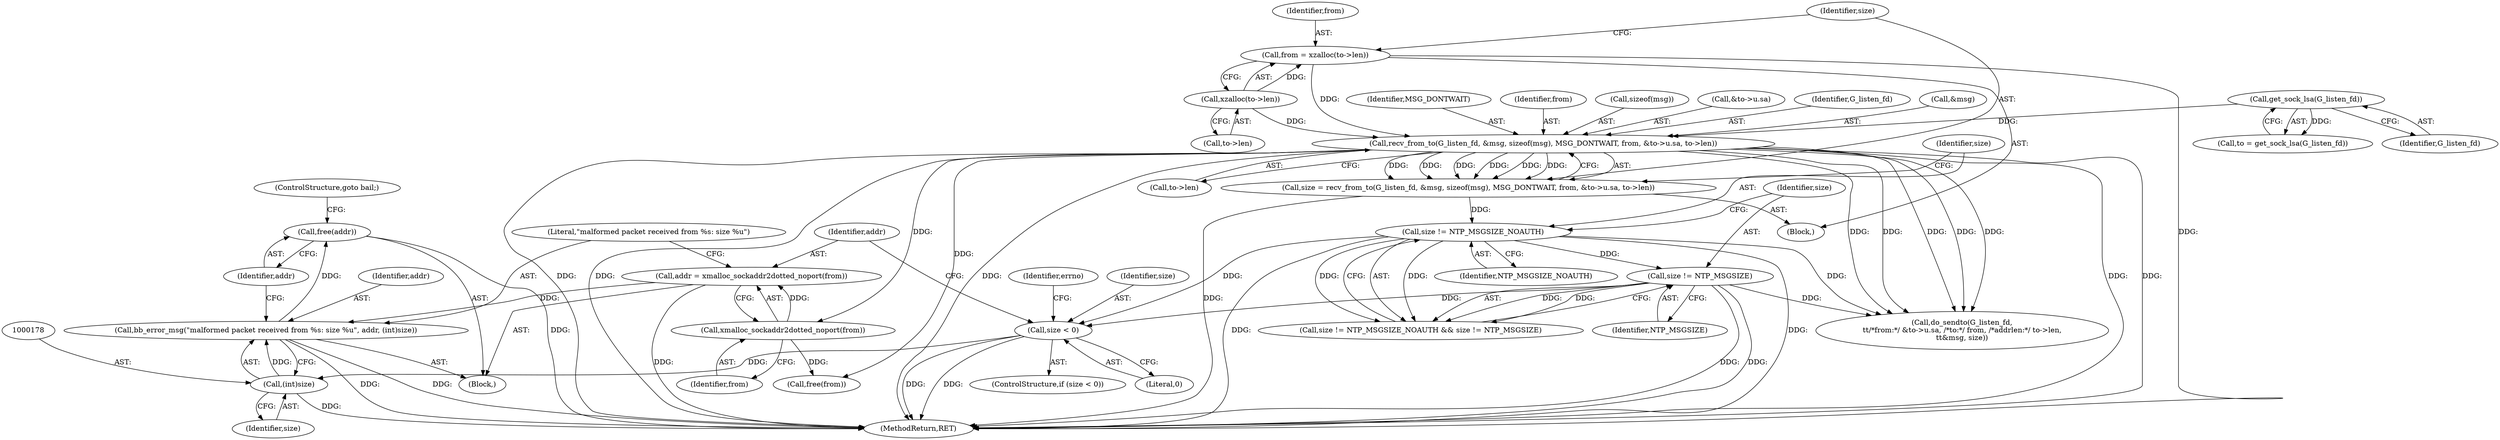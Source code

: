 digraph "0_busybox_150dc7a2b483b8338a3e185c478b4b23ee884e71@API" {
"1000180" [label="(Call,free(addr))"];
"1000174" [label="(Call,bb_error_msg(\"malformed packet received from %s: size %u\", addr, (int)size))"];
"1000170" [label="(Call,addr = xmalloc_sockaddr2dotted_noport(from))"];
"1000172" [label="(Call,xmalloc_sockaddr2dotted_noport(from))"];
"1000131" [label="(Call,recv_from_to(G_listen_fd, &msg, sizeof(msg), MSG_DONTWAIT, from, &to->u.sa, to->len))"];
"1000121" [label="(Call,get_sock_lsa(G_listen_fd))"];
"1000123" [label="(Call,from = xzalloc(to->len))"];
"1000125" [label="(Call,xzalloc(to->len))"];
"1000177" [label="(Call,(int)size)"];
"1000159" [label="(Call,size < 0)"];
"1000150" [label="(Call,size != NTP_MSGSIZE_NOAUTH)"];
"1000129" [label="(Call,size = recv_from_to(G_listen_fd, &msg, sizeof(msg), MSG_DONTWAIT, from, &to->u.sa, to->len))"];
"1000153" [label="(Call,size != NTP_MSGSIZE)"];
"1000173" [label="(Identifier,from)"];
"1000133" [label="(Call,&msg)"];
"1000161" [label="(Literal,0)"];
"1000124" [label="(Identifier,from)"];
"1000177" [label="(Call,(int)size)"];
"1000156" [label="(Block,)"];
"1000137" [label="(Identifier,MSG_DONTWAIT)"];
"1000150" [label="(Call,size != NTP_MSGSIZE_NOAUTH)"];
"1000123" [label="(Call,from = xzalloc(to->len))"];
"1000125" [label="(Call,xzalloc(to->len))"];
"1000152" [label="(Identifier,NTP_MSGSIZE_NOAUTH)"];
"1000155" [label="(Identifier,NTP_MSGSIZE)"];
"1000182" [label="(ControlStructure,goto bail;)"];
"1000174" [label="(Call,bb_error_msg(\"malformed packet received from %s: size %u\", addr, (int)size))"];
"1000119" [label="(Call,to = get_sock_lsa(G_listen_fd))"];
"1000159" [label="(Call,size < 0)"];
"1000145" [label="(Call,to->len)"];
"1000129" [label="(Call,size = recv_from_to(G_listen_fd, &msg, sizeof(msg), MSG_DONTWAIT, from, &to->u.sa, to->len))"];
"1000171" [label="(Identifier,addr)"];
"1000138" [label="(Identifier,from)"];
"1000126" [label="(Call,to->len)"];
"1000130" [label="(Identifier,size)"];
"1000176" [label="(Identifier,addr)"];
"1000170" [label="(Call,addr = xmalloc_sockaddr2dotted_noport(from))"];
"1000135" [label="(Call,sizeof(msg))"];
"1000121" [label="(Call,get_sock_lsa(G_listen_fd))"];
"1000112" [label="(Block,)"];
"1000139" [label="(Call,&to->u.sa)"];
"1000175" [label="(Literal,\"malformed packet received from %s: size %u\")"];
"1000158" [label="(ControlStructure,if (size < 0))"];
"1000180" [label="(Call,free(addr))"];
"1000149" [label="(Call,size != NTP_MSGSIZE_NOAUTH && size != NTP_MSGSIZE)"];
"1000153" [label="(Call,size != NTP_MSGSIZE)"];
"1000287" [label="(Call,do_sendto(G_listen_fd,\n\t\t/*from:*/ &to->u.sa, /*to:*/ from, /*addrlen:*/ to->len,\n\t\t&msg, size))"];
"1000132" [label="(Identifier,G_listen_fd)"];
"1000154" [label="(Identifier,size)"];
"1000122" [label="(Identifier,G_listen_fd)"];
"1000305" [label="(Call,free(from))"];
"1000172" [label="(Call,xmalloc_sockaddr2dotted_noport(from))"];
"1000307" [label="(MethodReturn,RET)"];
"1000179" [label="(Identifier,size)"];
"1000160" [label="(Identifier,size)"];
"1000181" [label="(Identifier,addr)"];
"1000131" [label="(Call,recv_from_to(G_listen_fd, &msg, sizeof(msg), MSG_DONTWAIT, from, &to->u.sa, to->len))"];
"1000151" [label="(Identifier,size)"];
"1000165" [label="(Identifier,errno)"];
"1000180" -> "1000156"  [label="AST: "];
"1000180" -> "1000181"  [label="CFG: "];
"1000181" -> "1000180"  [label="AST: "];
"1000182" -> "1000180"  [label="CFG: "];
"1000180" -> "1000307"  [label="DDG: "];
"1000174" -> "1000180"  [label="DDG: "];
"1000174" -> "1000156"  [label="AST: "];
"1000174" -> "1000177"  [label="CFG: "];
"1000175" -> "1000174"  [label="AST: "];
"1000176" -> "1000174"  [label="AST: "];
"1000177" -> "1000174"  [label="AST: "];
"1000181" -> "1000174"  [label="CFG: "];
"1000174" -> "1000307"  [label="DDG: "];
"1000174" -> "1000307"  [label="DDG: "];
"1000170" -> "1000174"  [label="DDG: "];
"1000177" -> "1000174"  [label="DDG: "];
"1000170" -> "1000156"  [label="AST: "];
"1000170" -> "1000172"  [label="CFG: "];
"1000171" -> "1000170"  [label="AST: "];
"1000172" -> "1000170"  [label="AST: "];
"1000175" -> "1000170"  [label="CFG: "];
"1000170" -> "1000307"  [label="DDG: "];
"1000172" -> "1000170"  [label="DDG: "];
"1000172" -> "1000173"  [label="CFG: "];
"1000173" -> "1000172"  [label="AST: "];
"1000131" -> "1000172"  [label="DDG: "];
"1000172" -> "1000305"  [label="DDG: "];
"1000131" -> "1000129"  [label="AST: "];
"1000131" -> "1000145"  [label="CFG: "];
"1000132" -> "1000131"  [label="AST: "];
"1000133" -> "1000131"  [label="AST: "];
"1000135" -> "1000131"  [label="AST: "];
"1000137" -> "1000131"  [label="AST: "];
"1000138" -> "1000131"  [label="AST: "];
"1000139" -> "1000131"  [label="AST: "];
"1000145" -> "1000131"  [label="AST: "];
"1000129" -> "1000131"  [label="CFG: "];
"1000131" -> "1000307"  [label="DDG: "];
"1000131" -> "1000307"  [label="DDG: "];
"1000131" -> "1000307"  [label="DDG: "];
"1000131" -> "1000307"  [label="DDG: "];
"1000131" -> "1000307"  [label="DDG: "];
"1000131" -> "1000129"  [label="DDG: "];
"1000131" -> "1000129"  [label="DDG: "];
"1000131" -> "1000129"  [label="DDG: "];
"1000131" -> "1000129"  [label="DDG: "];
"1000131" -> "1000129"  [label="DDG: "];
"1000131" -> "1000129"  [label="DDG: "];
"1000121" -> "1000131"  [label="DDG: "];
"1000123" -> "1000131"  [label="DDG: "];
"1000125" -> "1000131"  [label="DDG: "];
"1000131" -> "1000287"  [label="DDG: "];
"1000131" -> "1000287"  [label="DDG: "];
"1000131" -> "1000287"  [label="DDG: "];
"1000131" -> "1000287"  [label="DDG: "];
"1000131" -> "1000287"  [label="DDG: "];
"1000131" -> "1000305"  [label="DDG: "];
"1000121" -> "1000119"  [label="AST: "];
"1000121" -> "1000122"  [label="CFG: "];
"1000122" -> "1000121"  [label="AST: "];
"1000119" -> "1000121"  [label="CFG: "];
"1000121" -> "1000119"  [label="DDG: "];
"1000123" -> "1000112"  [label="AST: "];
"1000123" -> "1000125"  [label="CFG: "];
"1000124" -> "1000123"  [label="AST: "];
"1000125" -> "1000123"  [label="AST: "];
"1000130" -> "1000123"  [label="CFG: "];
"1000123" -> "1000307"  [label="DDG: "];
"1000125" -> "1000123"  [label="DDG: "];
"1000125" -> "1000126"  [label="CFG: "];
"1000126" -> "1000125"  [label="AST: "];
"1000177" -> "1000179"  [label="CFG: "];
"1000178" -> "1000177"  [label="AST: "];
"1000179" -> "1000177"  [label="AST: "];
"1000177" -> "1000307"  [label="DDG: "];
"1000159" -> "1000177"  [label="DDG: "];
"1000159" -> "1000158"  [label="AST: "];
"1000159" -> "1000161"  [label="CFG: "];
"1000160" -> "1000159"  [label="AST: "];
"1000161" -> "1000159"  [label="AST: "];
"1000165" -> "1000159"  [label="CFG: "];
"1000171" -> "1000159"  [label="CFG: "];
"1000159" -> "1000307"  [label="DDG: "];
"1000159" -> "1000307"  [label="DDG: "];
"1000150" -> "1000159"  [label="DDG: "];
"1000153" -> "1000159"  [label="DDG: "];
"1000150" -> "1000149"  [label="AST: "];
"1000150" -> "1000152"  [label="CFG: "];
"1000151" -> "1000150"  [label="AST: "];
"1000152" -> "1000150"  [label="AST: "];
"1000154" -> "1000150"  [label="CFG: "];
"1000149" -> "1000150"  [label="CFG: "];
"1000150" -> "1000307"  [label="DDG: "];
"1000150" -> "1000307"  [label="DDG: "];
"1000150" -> "1000149"  [label="DDG: "];
"1000150" -> "1000149"  [label="DDG: "];
"1000129" -> "1000150"  [label="DDG: "];
"1000150" -> "1000153"  [label="DDG: "];
"1000150" -> "1000287"  [label="DDG: "];
"1000129" -> "1000112"  [label="AST: "];
"1000130" -> "1000129"  [label="AST: "];
"1000151" -> "1000129"  [label="CFG: "];
"1000129" -> "1000307"  [label="DDG: "];
"1000153" -> "1000149"  [label="AST: "];
"1000153" -> "1000155"  [label="CFG: "];
"1000154" -> "1000153"  [label="AST: "];
"1000155" -> "1000153"  [label="AST: "];
"1000149" -> "1000153"  [label="CFG: "];
"1000153" -> "1000307"  [label="DDG: "];
"1000153" -> "1000307"  [label="DDG: "];
"1000153" -> "1000149"  [label="DDG: "];
"1000153" -> "1000149"  [label="DDG: "];
"1000153" -> "1000287"  [label="DDG: "];
}
